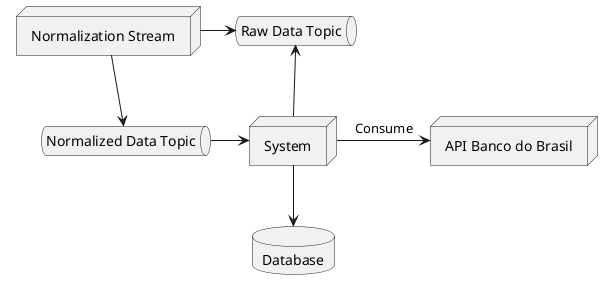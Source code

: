 @startuml

node "System" as app
node "API Banco do Brasil" as api

queue "Raw Data Topic" as rawDataT
queue "Normalized Data Topic" as normalizedDataT

node "Normalization Stream" as ns

database "Database" as db

app             ->  api : Consume
rawDataT        <-- app
ns              ->  rawDataT
ns              --> normalizedDataT
normalizedDataT ->  app
app             --> db


@enduml